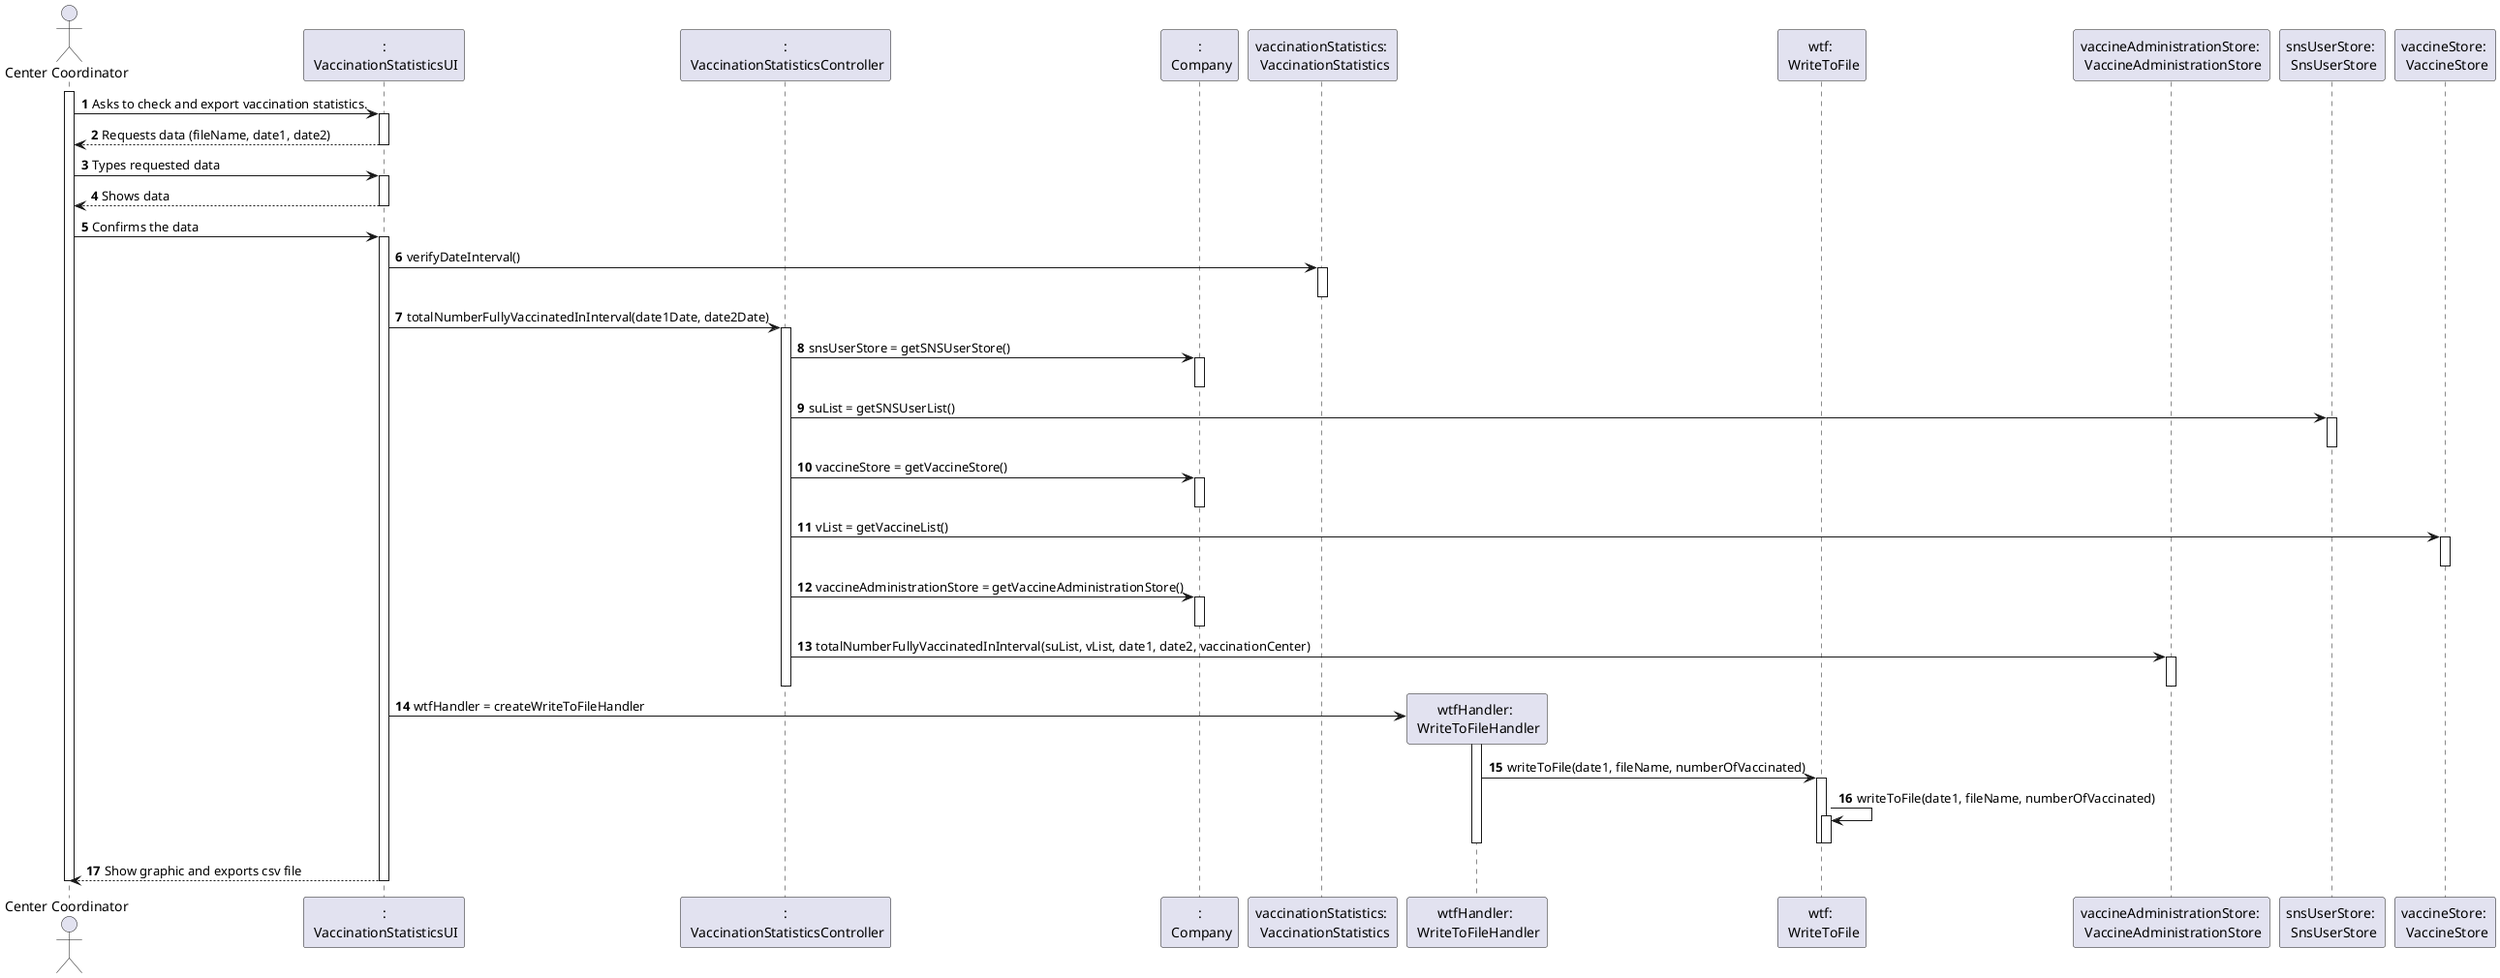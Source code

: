 @startuml
autonumber
actor "Center Coordinator" as CC

participant ":\n VaccinationStatisticsUI" as UI
participant ":\n VaccinationStatisticsController" as CTRL
participant ":\n Company" as CMPN
participant "vaccinationStatistics: \n VaccinationStatistics" as VS
participant "wtfHandler: \n WriteToFileHandler" as WTFH
participant "wtf: \n WriteToFile" as WTF
participant "vaccineAdministrationStore: \n VaccineAdministrationStore" as VAS
participant "snsUserStore: \n SnsUserStore" as SUS
participant "vaccineStore: \n VaccineStore" as VST

activate CC

CC -> UI : Asks to check and export vaccination statistics.
activate UI
UI --> CC : Requests data (fileName, date1, date2)
deactivate UI
CC -> UI : Types requested data
activate UI



UI --> CC : Shows data
deactivate UI

CC -> UI : Confirms the data
activate UI

UI -> VS : verifyDateInterval()
activate VS
deactivate VS

UI -> CTRL : totalNumberFullyVaccinatedInInterval(date1Date, date2Date)
activate CTRL
CTRL -> CMPN : snsUserStore = getSNSUserStore()
activate CMPN
deactivate CMPN
CTRL -> SUS : suList = getSNSUserList()
activate SUS
deactivate SUS

CTRL -> CMPN : vaccineStore = getVaccineStore()
activate CMPN
deactivate CMPN
CTRL -> VST : vList = getVaccineList()
activate VST
deactivate VST

CTRL -> CMPN : vaccineAdministrationStore = getVaccineAdministrationStore()
activate CMPN
deactivate CMPN
CTRL -> VAS : totalNumberFullyVaccinatedInInterval(suList, vList, date1, date2, vaccinationCenter)
activate VAS
deactivate VAS
deactivate CTRL

UI -> WTFH** : wtfHandler = createWriteToFileHandler
activate WTFH

WTFH -> WTF : writeToFile(date1, fileName, numberOfVaccinated)
activate WTF

WTF -> WTF : writeToFile(date1, fileName, numberOfVaccinated)
activate WTF
deactivate WTF
deactivate WTF
deactivate WTFH


UI --> CC : Show graphic and exports csv file
deactivate UI

deactivate CC
@enduml
